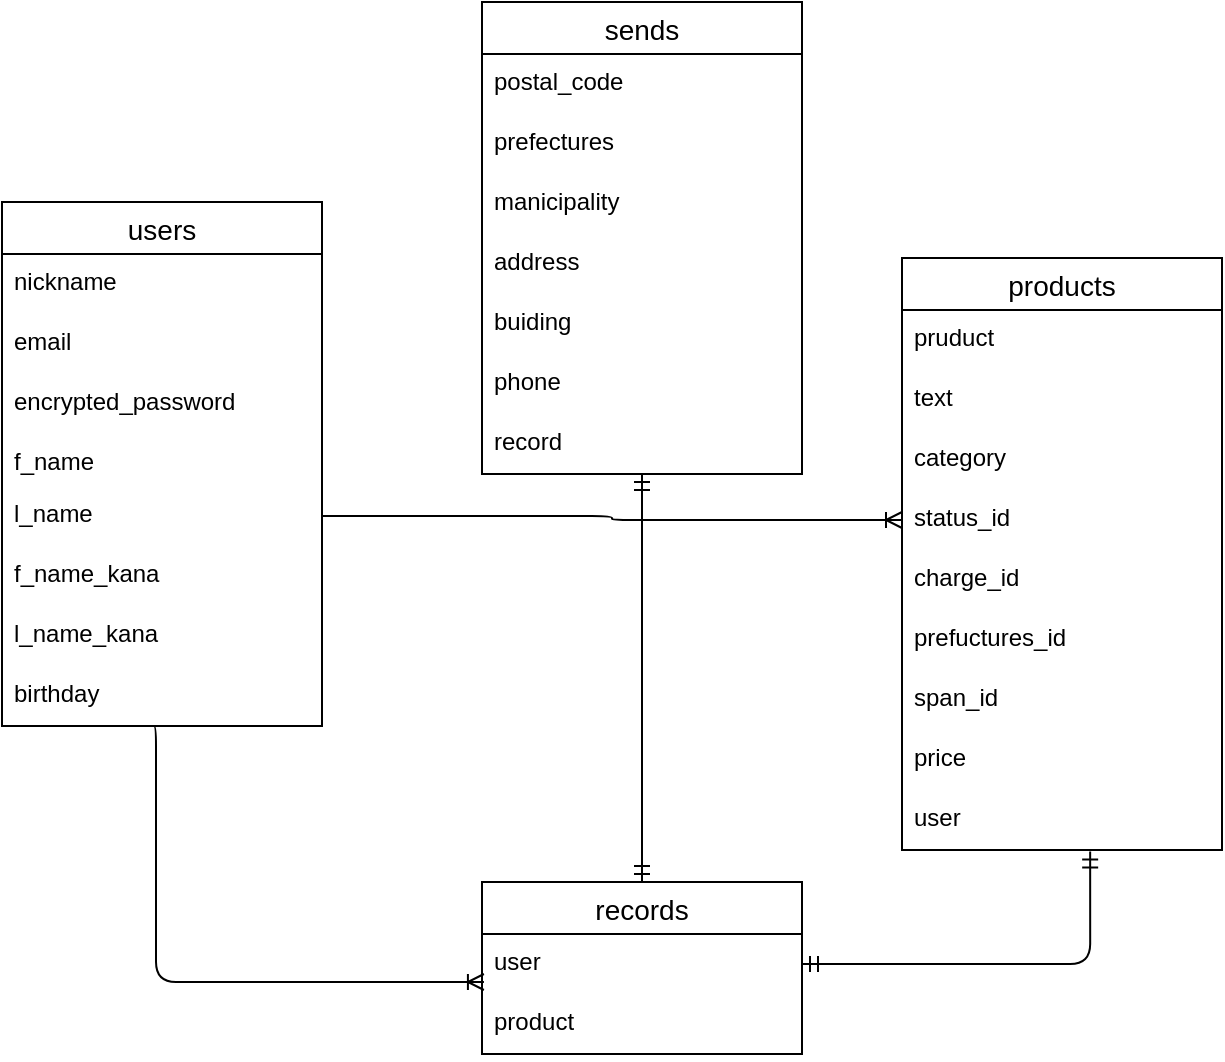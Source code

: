 <mxfile>
    <diagram id="XP708L5aHbqBo9bnC-Bz" name="ページ1">
        <mxGraphModel dx="927" dy="859" grid="1" gridSize="10" guides="1" tooltips="1" connect="1" arrows="1" fold="1" page="1" pageScale="1" pageWidth="827" pageHeight="1169" math="0" shadow="0">
            <root>
                <mxCell id="0"/>
                <mxCell id="1" parent="0"/>
                <mxCell id="136" value="users" style="swimlane;fontStyle=0;childLayout=stackLayout;horizontal=1;startSize=26;horizontalStack=0;resizeParent=1;resizeParentMax=0;resizeLast=0;collapsible=1;marginBottom=0;align=center;fontSize=14;" parent="1" vertex="1">
                    <mxGeometry x="100" y="150" width="160" height="262" as="geometry"/>
                </mxCell>
                <mxCell id="137" value="nickname" style="text;strokeColor=none;fillColor=none;spacingLeft=4;spacingRight=4;overflow=hidden;rotatable=0;points=[[0,0.5],[1,0.5]];portConstraint=eastwest;fontSize=12;" parent="136" vertex="1">
                    <mxGeometry y="26" width="160" height="30" as="geometry"/>
                </mxCell>
                <mxCell id="138" value="email" style="text;strokeColor=none;fillColor=none;spacingLeft=4;spacingRight=4;overflow=hidden;rotatable=0;points=[[0,0.5],[1,0.5]];portConstraint=eastwest;fontSize=12;" parent="136" vertex="1">
                    <mxGeometry y="56" width="160" height="30" as="geometry"/>
                </mxCell>
                <mxCell id="152" value="encrypted_password" style="text;strokeColor=none;fillColor=none;spacingLeft=4;spacingRight=4;overflow=hidden;rotatable=0;points=[[0,0.5],[1,0.5]];portConstraint=eastwest;fontSize=12;" parent="136" vertex="1">
                    <mxGeometry y="86" width="160" height="30" as="geometry"/>
                </mxCell>
                <mxCell id="139" value="f_name" style="text;strokeColor=none;fillColor=none;spacingLeft=4;spacingRight=4;overflow=hidden;rotatable=0;points=[[0,0.5],[1,0.5]];portConstraint=eastwest;fontSize=12;" parent="136" vertex="1">
                    <mxGeometry y="116" width="160" height="26" as="geometry"/>
                </mxCell>
                <mxCell id="158" value="l_name" style="text;strokeColor=none;fillColor=none;spacingLeft=4;spacingRight=4;overflow=hidden;rotatable=0;points=[[0,0.5],[1,0.5]];portConstraint=eastwest;fontSize=12;" parent="136" vertex="1">
                    <mxGeometry y="142" width="160" height="30" as="geometry"/>
                </mxCell>
                <mxCell id="159" value="f_name_kana" style="text;strokeColor=none;fillColor=none;spacingLeft=4;spacingRight=4;overflow=hidden;rotatable=0;points=[[0,0.5],[1,0.5]];portConstraint=eastwest;fontSize=12;" parent="136" vertex="1">
                    <mxGeometry y="172" width="160" height="30" as="geometry"/>
                </mxCell>
                <mxCell id="160" value="l_name_kana" style="text;strokeColor=none;fillColor=none;spacingLeft=4;spacingRight=4;overflow=hidden;rotatable=0;points=[[0,0.5],[1,0.5]];portConstraint=eastwest;fontSize=12;" parent="136" vertex="1">
                    <mxGeometry y="202" width="160" height="30" as="geometry"/>
                </mxCell>
                <mxCell id="161" value="birthday" style="text;strokeColor=none;fillColor=none;spacingLeft=4;spacingRight=4;overflow=hidden;rotatable=0;points=[[0,0.5],[1,0.5]];portConstraint=eastwest;fontSize=12;" parent="136" vertex="1">
                    <mxGeometry y="232" width="160" height="30" as="geometry"/>
                </mxCell>
                <mxCell id="140" value="records" style="swimlane;fontStyle=0;childLayout=stackLayout;horizontal=1;startSize=26;horizontalStack=0;resizeParent=1;resizeParentMax=0;resizeLast=0;collapsible=1;marginBottom=0;align=center;fontSize=14;" parent="1" vertex="1">
                    <mxGeometry x="340" y="490" width="160" height="86" as="geometry"/>
                </mxCell>
                <mxCell id="141" value="user" style="text;strokeColor=none;fillColor=none;spacingLeft=4;spacingRight=4;overflow=hidden;rotatable=0;points=[[0,0.5],[1,0.5]];portConstraint=eastwest;fontSize=12;" parent="140" vertex="1">
                    <mxGeometry y="26" width="160" height="30" as="geometry"/>
                </mxCell>
                <mxCell id="142" value="product" style="text;strokeColor=none;fillColor=none;spacingLeft=4;spacingRight=4;overflow=hidden;rotatable=0;points=[[0,0.5],[1,0.5]];portConstraint=eastwest;fontSize=12;" parent="140" vertex="1">
                    <mxGeometry y="56" width="160" height="30" as="geometry"/>
                </mxCell>
                <mxCell id="144" value="sends" style="swimlane;fontStyle=0;childLayout=stackLayout;horizontal=1;startSize=26;horizontalStack=0;resizeParent=1;resizeParentMax=0;resizeLast=0;collapsible=1;marginBottom=0;align=center;fontSize=14;" parent="1" vertex="1">
                    <mxGeometry x="340" y="50" width="160" height="236" as="geometry"/>
                </mxCell>
                <mxCell id="145" value="postal_code" style="text;strokeColor=none;fillColor=none;spacingLeft=4;spacingRight=4;overflow=hidden;rotatable=0;points=[[0,0.5],[1,0.5]];portConstraint=eastwest;fontSize=12;" parent="144" vertex="1">
                    <mxGeometry y="26" width="160" height="30" as="geometry"/>
                </mxCell>
                <mxCell id="146" value="prefectures" style="text;strokeColor=none;fillColor=none;spacingLeft=4;spacingRight=4;overflow=hidden;rotatable=0;points=[[0,0.5],[1,0.5]];portConstraint=eastwest;fontSize=12;" parent="144" vertex="1">
                    <mxGeometry y="56" width="160" height="30" as="geometry"/>
                </mxCell>
                <mxCell id="147" value="manicipality" style="text;strokeColor=none;fillColor=none;spacingLeft=4;spacingRight=4;overflow=hidden;rotatable=0;points=[[0,0.5],[1,0.5]];portConstraint=eastwest;fontSize=12;" parent="144" vertex="1">
                    <mxGeometry y="86" width="160" height="30" as="geometry"/>
                </mxCell>
                <mxCell id="170" value="address" style="text;strokeColor=none;fillColor=none;spacingLeft=4;spacingRight=4;overflow=hidden;rotatable=0;points=[[0,0.5],[1,0.5]];portConstraint=eastwest;fontSize=12;" parent="144" vertex="1">
                    <mxGeometry y="116" width="160" height="30" as="geometry"/>
                </mxCell>
                <mxCell id="171" value="buiding" style="text;strokeColor=none;fillColor=none;spacingLeft=4;spacingRight=4;overflow=hidden;rotatable=0;points=[[0,0.5],[1,0.5]];portConstraint=eastwest;fontSize=12;" parent="144" vertex="1">
                    <mxGeometry y="146" width="160" height="30" as="geometry"/>
                </mxCell>
                <mxCell id="194" value="phone" style="text;strokeColor=none;fillColor=none;spacingLeft=4;spacingRight=4;overflow=hidden;rotatable=0;points=[[0,0.5],[1,0.5]];portConstraint=eastwest;fontSize=12;" vertex="1" parent="144">
                    <mxGeometry y="176" width="160" height="30" as="geometry"/>
                </mxCell>
                <mxCell id="196" value="record" style="text;strokeColor=none;fillColor=none;spacingLeft=4;spacingRight=4;overflow=hidden;rotatable=0;points=[[0,0.5],[1,0.5]];portConstraint=eastwest;fontSize=12;" vertex="1" parent="144">
                    <mxGeometry y="206" width="160" height="30" as="geometry"/>
                </mxCell>
                <mxCell id="148" value="products" style="swimlane;fontStyle=0;childLayout=stackLayout;horizontal=1;startSize=26;horizontalStack=0;resizeParent=1;resizeParentMax=0;resizeLast=0;collapsible=1;marginBottom=0;align=center;fontSize=14;" parent="1" vertex="1">
                    <mxGeometry x="550" y="178" width="160" height="296" as="geometry"/>
                </mxCell>
                <mxCell id="149" value="pruduct" style="text;strokeColor=none;fillColor=none;spacingLeft=4;spacingRight=4;overflow=hidden;rotatable=0;points=[[0,0.5],[1,0.5]];portConstraint=eastwest;fontSize=12;" parent="148" vertex="1">
                    <mxGeometry y="26" width="160" height="30" as="geometry"/>
                </mxCell>
                <mxCell id="150" value="text" style="text;strokeColor=none;fillColor=none;spacingLeft=4;spacingRight=4;overflow=hidden;rotatable=0;points=[[0,0.5],[1,0.5]];portConstraint=eastwest;fontSize=12;" parent="148" vertex="1">
                    <mxGeometry y="56" width="160" height="30" as="geometry"/>
                </mxCell>
                <mxCell id="151" value="category" style="text;strokeColor=none;fillColor=none;spacingLeft=4;spacingRight=4;overflow=hidden;rotatable=0;points=[[0,0.5],[1,0.5]];portConstraint=eastwest;fontSize=12;" parent="148" vertex="1">
                    <mxGeometry y="86" width="160" height="30" as="geometry"/>
                </mxCell>
                <mxCell id="165" value="status_id" style="text;strokeColor=none;fillColor=none;spacingLeft=4;spacingRight=4;overflow=hidden;rotatable=0;points=[[0,0.5],[1,0.5]];portConstraint=eastwest;fontSize=12;" parent="148" vertex="1">
                    <mxGeometry y="116" width="160" height="30" as="geometry"/>
                </mxCell>
                <mxCell id="166" value="charge_id" style="text;strokeColor=none;fillColor=none;spacingLeft=4;spacingRight=4;overflow=hidden;rotatable=0;points=[[0,0.5],[1,0.5]];portConstraint=eastwest;fontSize=12;" parent="148" vertex="1">
                    <mxGeometry y="146" width="160" height="30" as="geometry"/>
                </mxCell>
                <mxCell id="167" value="prefuctures_id" style="text;strokeColor=none;fillColor=none;spacingLeft=4;spacingRight=4;overflow=hidden;rotatable=0;points=[[0,0.5],[1,0.5]];portConstraint=eastwest;fontSize=12;" parent="148" vertex="1">
                    <mxGeometry y="176" width="160" height="30" as="geometry"/>
                </mxCell>
                <mxCell id="168" value="span_id" style="text;strokeColor=none;fillColor=none;spacingLeft=4;spacingRight=4;overflow=hidden;rotatable=0;points=[[0,0.5],[1,0.5]];portConstraint=eastwest;fontSize=12;" parent="148" vertex="1">
                    <mxGeometry y="206" width="160" height="30" as="geometry"/>
                </mxCell>
                <mxCell id="169" value="price" style="text;strokeColor=none;fillColor=none;spacingLeft=4;spacingRight=4;overflow=hidden;rotatable=0;points=[[0,0.5],[1,0.5]];portConstraint=eastwest;fontSize=12;" parent="148" vertex="1">
                    <mxGeometry y="236" width="160" height="30" as="geometry"/>
                </mxCell>
                <mxCell id="197" value="user" style="text;strokeColor=none;fillColor=none;spacingLeft=4;spacingRight=4;overflow=hidden;rotatable=0;points=[[0,0.5],[1,0.5]];portConstraint=eastwest;fontSize=12;" vertex="1" parent="148">
                    <mxGeometry y="266" width="160" height="30" as="geometry"/>
                </mxCell>
                <mxCell id="176" value="" style="edgeStyle=elbowEdgeStyle;fontSize=12;html=1;endArrow=ERoneToMany;entryX=0.006;entryY=0.8;entryDx=0;entryDy=0;entryPerimeter=0;exitX=0.469;exitY=1;exitDx=0;exitDy=0;exitPerimeter=0;" parent="1" source="161" target="141" edge="1">
                    <mxGeometry width="100" height="100" relative="1" as="geometry">
                        <mxPoint x="177" y="442" as="sourcePoint"/>
                        <mxPoint x="460" y="390" as="targetPoint"/>
                        <Array as="points">
                            <mxPoint x="177" y="510"/>
                        </Array>
                    </mxGeometry>
                </mxCell>
                <mxCell id="177" value="" style="edgeStyle=orthogonalEdgeStyle;fontSize=12;html=1;endArrow=ERmandOne;startArrow=ERmandOne;entryX=0.588;entryY=1.027;entryDx=0;entryDy=0;entryPerimeter=0;exitX=1;exitY=0.5;exitDx=0;exitDy=0;" parent="1" source="141" target="197" edge="1">
                    <mxGeometry width="100" height="100" relative="1" as="geometry">
                        <mxPoint x="360" y="490" as="sourcePoint"/>
                        <mxPoint x="460" y="390" as="targetPoint"/>
                    </mxGeometry>
                </mxCell>
                <mxCell id="179" value="" style="edgeStyle=orthogonalEdgeStyle;fontSize=12;html=1;endArrow=ERoneToMany;entryX=0;entryY=0.5;entryDx=0;entryDy=0;exitX=1;exitY=0.5;exitDx=0;exitDy=0;" parent="1" source="158" target="165" edge="1">
                    <mxGeometry width="100" height="100" relative="1" as="geometry">
                        <mxPoint x="360" y="490" as="sourcePoint"/>
                        <mxPoint x="460" y="390" as="targetPoint"/>
                    </mxGeometry>
                </mxCell>
                <mxCell id="192" value="" style="fontSize=12;html=1;endArrow=ERmandOne;startArrow=ERmandOne;" edge="1" parent="1" source="140" target="196">
                    <mxGeometry width="100" height="100" relative="1" as="geometry">
                        <mxPoint x="430" y="480" as="sourcePoint"/>
                        <mxPoint x="420" y="280" as="targetPoint"/>
                    </mxGeometry>
                </mxCell>
            </root>
        </mxGraphModel>
    </diagram>
</mxfile>